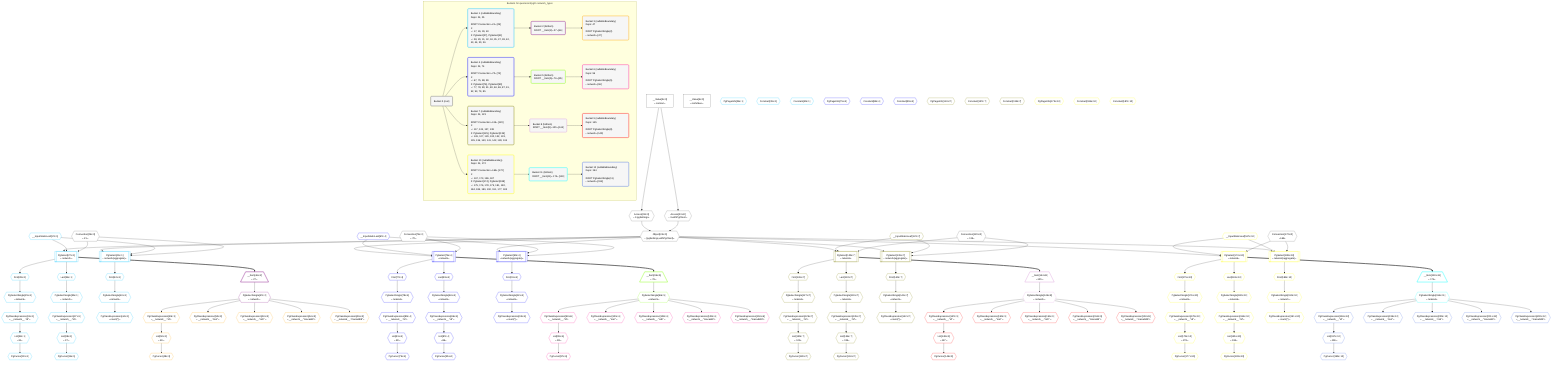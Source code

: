 %%{init: {'themeVariables': { 'fontSize': '12px'}}}%%
graph TD
    classDef path fill:#eee,stroke:#000,color:#000
    classDef plan fill:#fff,stroke-width:1px,color:#000
    classDef itemplan fill:#fff,stroke-width:2px,color:#000
    classDef unbatchedplan fill:#dff,stroke-width:1px,color:#000
    classDef sideeffectplan fill:#fcc,stroke-width:2px,color:#000
    classDef bucket fill:#f6f6f6,color:#000,stroke-width:2px,text-align:left


    %% define steps
    __Value3["__Value[3∈0]<br />ᐸcontextᐳ"]:::plan
    __Value5["__Value[5∈0]<br />ᐸrootValueᐳ"]:::plan
    __InputStaticLeaf17{{"__InputStaticLeaf[17∈1]"}}:::plan
    Access22{{"Access[22∈0]<br />ᐸ3.pgSettingsᐳ"}}:::plan
    Access23{{"Access[23∈0]<br />ᐸ3.withPgClientᐳ"}}:::plan
    Object24{{"Object[24∈0]<br />ᐸ{pgSettings,withPgClient}ᐳ"}}:::plan
    Connection25{{"Connection[25∈0]<br />ᐸ21ᐳ"}}:::plan
    PgPageInfo26{{"PgPageInfo[26∈1]"}}:::plan
    PgSelect27[["PgSelect[27∈1]<br />ᐸnetworkᐳ"]]:::plan
    First28{{"First[28∈1]"}}:::plan
    PgSelectSingle29{{"PgSelectSingle[29∈1]<br />ᐸnetworkᐳ"}}:::plan
    PgClassExpression31{{"PgClassExpression[31∈1]<br />ᐸ__network__.”id”ᐳ"}}:::plan
    List32{{"List[32∈1]<br />ᐸ31ᐳ"}}:::plan
    PgCursor30{{"PgCursor[30∈1]"}}:::plan
    Last34{{"Last[34∈1]"}}:::plan
    PgSelectSingle35{{"PgSelectSingle[35∈1]<br />ᐸnetworkᐳ"}}:::plan
    PgClassExpression37{{"PgClassExpression[37∈1]<br />ᐸ__network__.”id”ᐳ"}}:::plan
    List38{{"List[38∈1]<br />ᐸ37ᐳ"}}:::plan
    PgCursor36{{"PgCursor[36∈1]"}}:::plan
    Constant39{{"Constant[39∈1]"}}:::plan
    Constant40{{"Constant[40∈1]"}}:::plan
    PgSelect41[["PgSelect[41∈1]<br />ᐸnetwork(aggregate)ᐳ"]]:::plan
    First42{{"First[42∈1]"}}:::plan
    PgSelectSingle43{{"PgSelectSingle[43∈1]<br />ᐸnetworkᐳ"}}:::plan
    PgClassExpression44{{"PgClassExpression[44∈1]<br />ᐸcount(*)ᐳ"}}:::plan
    __Item46[/"__Item[46∈2]<br />ᐸ27ᐳ"\]:::itemplan
    PgSelectSingle47{{"PgSelectSingle[47∈2]<br />ᐸnetworkᐳ"}}:::plan
    PgClassExpression49{{"PgClassExpression[49∈3]<br />ᐸ__network__.”id”ᐳ"}}:::plan
    List50{{"List[50∈3]<br />ᐸ49ᐳ"}}:::plan
    PgCursor48{{"PgCursor[48∈3]"}}:::plan
    PgClassExpression52{{"PgClassExpression[52∈3]<br />ᐸ__network__.”inet”ᐳ"}}:::plan
    PgClassExpression53{{"PgClassExpression[53∈3]<br />ᐸ__network__.”cidr”ᐳ"}}:::plan
    PgClassExpression54{{"PgClassExpression[54∈3]<br />ᐸ__network__.”macaddr”ᐳ"}}:::plan
    PgClassExpression55{{"PgClassExpression[55∈3]<br />ᐸ__network__.”macaddr8”ᐳ"}}:::plan
    __InputStaticLeaf67{{"__InputStaticLeaf[67∈4]"}}:::plan
    Connection74{{"Connection[74∈0]<br />ᐸ70ᐳ"}}:::plan
    PgPageInfo75{{"PgPageInfo[75∈4]"}}:::plan
    PgSelect76[["PgSelect[76∈4]<br />ᐸnetworkᐳ"]]:::plan
    First77{{"First[77∈4]"}}:::plan
    PgSelectSingle78{{"PgSelectSingle[78∈4]<br />ᐸnetworkᐳ"}}:::plan
    PgClassExpression80{{"PgClassExpression[80∈4]<br />ᐸ__network__.”id”ᐳ"}}:::plan
    List81{{"List[81∈4]<br />ᐸ80ᐳ"}}:::plan
    PgCursor79{{"PgCursor[79∈4]"}}:::plan
    Last83{{"Last[83∈4]"}}:::plan
    PgSelectSingle84{{"PgSelectSingle[84∈4]<br />ᐸnetworkᐳ"}}:::plan
    PgClassExpression86{{"PgClassExpression[86∈4]<br />ᐸ__network__.”id”ᐳ"}}:::plan
    List87{{"List[87∈4]<br />ᐸ86ᐳ"}}:::plan
    PgCursor85{{"PgCursor[85∈4]"}}:::plan
    Constant88{{"Constant[88∈4]"}}:::plan
    Constant89{{"Constant[89∈4]"}}:::plan
    PgSelect90[["PgSelect[90∈4]<br />ᐸnetwork(aggregate)ᐳ"]]:::plan
    First91{{"First[91∈4]"}}:::plan
    PgSelectSingle92{{"PgSelectSingle[92∈4]<br />ᐸnetworkᐳ"}}:::plan
    PgClassExpression93{{"PgClassExpression[93∈4]<br />ᐸcount(*)ᐳ"}}:::plan
    __Item95[/"__Item[95∈5]<br />ᐸ76ᐳ"\]:::itemplan
    PgSelectSingle96{{"PgSelectSingle[96∈5]<br />ᐸnetworkᐳ"}}:::plan
    PgClassExpression98{{"PgClassExpression[98∈6]<br />ᐸ__network__.”id”ᐳ"}}:::plan
    List99{{"List[99∈6]<br />ᐸ98ᐳ"}}:::plan
    PgCursor97{{"PgCursor[97∈6]"}}:::plan
    PgClassExpression101{{"PgClassExpression[101∈6]<br />ᐸ__network__.”inet”ᐳ"}}:::plan
    PgClassExpression102{{"PgClassExpression[102∈6]<br />ᐸ__network__.”cidr”ᐳ"}}:::plan
    PgClassExpression103{{"PgClassExpression[103∈6]<br />ᐸ__network__.”macaddr”ᐳ"}}:::plan
    PgClassExpression104{{"PgClassExpression[104∈6]<br />ᐸ__network__.”macaddr8”ᐳ"}}:::plan
    __InputStaticLeaf117{{"__InputStaticLeaf[117∈7]"}}:::plan
    Connection123{{"Connection[123∈0]<br />ᐸ119ᐳ"}}:::plan
    PgPageInfo124{{"PgPageInfo[124∈7]"}}:::plan
    PgSelect125[["PgSelect[125∈7]<br />ᐸnetworkᐳ"]]:::plan
    First126{{"First[126∈7]"}}:::plan
    PgSelectSingle127{{"PgSelectSingle[127∈7]<br />ᐸnetworkᐳ"}}:::plan
    PgClassExpression129{{"PgClassExpression[129∈7]<br />ᐸ__network__.”id”ᐳ"}}:::plan
    List130{{"List[130∈7]<br />ᐸ129ᐳ"}}:::plan
    PgCursor128{{"PgCursor[128∈7]"}}:::plan
    Last132{{"Last[132∈7]"}}:::plan
    PgSelectSingle133{{"PgSelectSingle[133∈7]<br />ᐸnetworkᐳ"}}:::plan
    PgClassExpression135{{"PgClassExpression[135∈7]<br />ᐸ__network__.”id”ᐳ"}}:::plan
    List136{{"List[136∈7]<br />ᐸ135ᐳ"}}:::plan
    PgCursor134{{"PgCursor[134∈7]"}}:::plan
    Constant137{{"Constant[137∈7]"}}:::plan
    Constant138{{"Constant[138∈7]"}}:::plan
    PgSelect139[["PgSelect[139∈7]<br />ᐸnetwork(aggregate)ᐳ"]]:::plan
    First140{{"First[140∈7]"}}:::plan
    PgSelectSingle141{{"PgSelectSingle[141∈7]<br />ᐸnetworkᐳ"}}:::plan
    PgClassExpression142{{"PgClassExpression[142∈7]<br />ᐸcount(*)ᐳ"}}:::plan
    __Item144[/"__Item[144∈8]<br />ᐸ125ᐳ"\]:::itemplan
    PgSelectSingle145{{"PgSelectSingle[145∈8]<br />ᐸnetworkᐳ"}}:::plan
    PgClassExpression147{{"PgClassExpression[147∈9]<br />ᐸ__network__.”id”ᐳ"}}:::plan
    List148{{"List[148∈9]<br />ᐸ147ᐳ"}}:::plan
    PgCursor146{{"PgCursor[146∈9]"}}:::plan
    PgClassExpression150{{"PgClassExpression[150∈9]<br />ᐸ__network__.”inet”ᐳ"}}:::plan
    PgClassExpression151{{"PgClassExpression[151∈9]<br />ᐸ__network__.”cidr”ᐳ"}}:::plan
    PgClassExpression152{{"PgClassExpression[152∈9]<br />ᐸ__network__.”macaddr”ᐳ"}}:::plan
    PgClassExpression153{{"PgClassExpression[153∈9]<br />ᐸ__network__.”macaddr8”ᐳ"}}:::plan
    __InputStaticLeaf167{{"__InputStaticLeaf[167∈10]"}}:::plan
    Connection172{{"Connection[172∈0]<br />ᐸ168ᐳ"}}:::plan
    PgPageInfo173{{"PgPageInfo[173∈10]"}}:::plan
    PgSelect174[["PgSelect[174∈10]<br />ᐸnetworkᐳ"]]:::plan
    First175{{"First[175∈10]"}}:::plan
    PgSelectSingle176{{"PgSelectSingle[176∈10]<br />ᐸnetworkᐳ"}}:::plan
    PgClassExpression178{{"PgClassExpression[178∈10]<br />ᐸ__network__.”id”ᐳ"}}:::plan
    List179{{"List[179∈10]<br />ᐸ178ᐳ"}}:::plan
    PgCursor177{{"PgCursor[177∈10]"}}:::plan
    Last181{{"Last[181∈10]"}}:::plan
    PgSelectSingle182{{"PgSelectSingle[182∈10]<br />ᐸnetworkᐳ"}}:::plan
    PgClassExpression184{{"PgClassExpression[184∈10]<br />ᐸ__network__.”id”ᐳ"}}:::plan
    List185{{"List[185∈10]<br />ᐸ184ᐳ"}}:::plan
    PgCursor183{{"PgCursor[183∈10]"}}:::plan
    Constant186{{"Constant[186∈10]"}}:::plan
    Constant187{{"Constant[187∈10]"}}:::plan
    PgSelect188[["PgSelect[188∈10]<br />ᐸnetwork(aggregate)ᐳ"]]:::plan
    First189{{"First[189∈10]"}}:::plan
    PgSelectSingle190{{"PgSelectSingle[190∈10]<br />ᐸnetworkᐳ"}}:::plan
    PgClassExpression191{{"PgClassExpression[191∈10]<br />ᐸcount(*)ᐳ"}}:::plan
    __Item193[/"__Item[193∈11]<br />ᐸ174ᐳ"\]:::itemplan
    PgSelectSingle194{{"PgSelectSingle[194∈11]<br />ᐸnetworkᐳ"}}:::plan
    PgClassExpression196{{"PgClassExpression[196∈12]<br />ᐸ__network__.”id”ᐳ"}}:::plan
    List197{{"List[197∈12]<br />ᐸ196ᐳ"}}:::plan
    PgCursor195{{"PgCursor[195∈12]"}}:::plan
    PgClassExpression199{{"PgClassExpression[199∈12]<br />ᐸ__network__.”inet”ᐳ"}}:::plan
    PgClassExpression200{{"PgClassExpression[200∈12]<br />ᐸ__network__.”cidr”ᐳ"}}:::plan
    PgClassExpression201{{"PgClassExpression[201∈12]<br />ᐸ__network__.”macaddr”ᐳ"}}:::plan
    PgClassExpression202{{"PgClassExpression[202∈12]<br />ᐸ__network__.”macaddr8”ᐳ"}}:::plan

    %% plan dependencies
    __Value3 --> Access22
    __Value3 --> Access23
    Access22 & Access23 --> Object24
    Object24 & __InputStaticLeaf17 & Connection25 --> PgSelect27
    PgSelect27 --> First28
    First28 --> PgSelectSingle29
    PgSelectSingle29 --> PgClassExpression31
    PgClassExpression31 --> List32
    List32 --> PgCursor30
    PgSelect27 --> Last34
    Last34 --> PgSelectSingle35
    PgSelectSingle35 --> PgClassExpression37
    PgClassExpression37 --> List38
    List38 --> PgCursor36
    Object24 & __InputStaticLeaf17 & Connection25 --> PgSelect41
    PgSelect41 --> First42
    First42 --> PgSelectSingle43
    PgSelectSingle43 --> PgClassExpression44
    PgSelect27 ==> __Item46
    __Item46 --> PgSelectSingle47
    PgSelectSingle47 --> PgClassExpression49
    PgClassExpression49 --> List50
    List50 --> PgCursor48
    PgSelectSingle47 --> PgClassExpression52
    PgSelectSingle47 --> PgClassExpression53
    PgSelectSingle47 --> PgClassExpression54
    PgSelectSingle47 --> PgClassExpression55
    Object24 & __InputStaticLeaf67 & Connection74 --> PgSelect76
    PgSelect76 --> First77
    First77 --> PgSelectSingle78
    PgSelectSingle78 --> PgClassExpression80
    PgClassExpression80 --> List81
    List81 --> PgCursor79
    PgSelect76 --> Last83
    Last83 --> PgSelectSingle84
    PgSelectSingle84 --> PgClassExpression86
    PgClassExpression86 --> List87
    List87 --> PgCursor85
    Object24 & __InputStaticLeaf67 & Connection74 --> PgSelect90
    PgSelect90 --> First91
    First91 --> PgSelectSingle92
    PgSelectSingle92 --> PgClassExpression93
    PgSelect76 ==> __Item95
    __Item95 --> PgSelectSingle96
    PgSelectSingle96 --> PgClassExpression98
    PgClassExpression98 --> List99
    List99 --> PgCursor97
    PgSelectSingle96 --> PgClassExpression101
    PgSelectSingle96 --> PgClassExpression102
    PgSelectSingle96 --> PgClassExpression103
    PgSelectSingle96 --> PgClassExpression104
    Object24 & __InputStaticLeaf117 & Connection123 --> PgSelect125
    PgSelect125 --> First126
    First126 --> PgSelectSingle127
    PgSelectSingle127 --> PgClassExpression129
    PgClassExpression129 --> List130
    List130 --> PgCursor128
    PgSelect125 --> Last132
    Last132 --> PgSelectSingle133
    PgSelectSingle133 --> PgClassExpression135
    PgClassExpression135 --> List136
    List136 --> PgCursor134
    Object24 & __InputStaticLeaf117 & Connection123 --> PgSelect139
    PgSelect139 --> First140
    First140 --> PgSelectSingle141
    PgSelectSingle141 --> PgClassExpression142
    PgSelect125 ==> __Item144
    __Item144 --> PgSelectSingle145
    PgSelectSingle145 --> PgClassExpression147
    PgClassExpression147 --> List148
    List148 --> PgCursor146
    PgSelectSingle145 --> PgClassExpression150
    PgSelectSingle145 --> PgClassExpression151
    PgSelectSingle145 --> PgClassExpression152
    PgSelectSingle145 --> PgClassExpression153
    Object24 & __InputStaticLeaf167 & Connection172 --> PgSelect174
    PgSelect174 --> First175
    First175 --> PgSelectSingle176
    PgSelectSingle176 --> PgClassExpression178
    PgClassExpression178 --> List179
    List179 --> PgCursor177
    PgSelect174 --> Last181
    Last181 --> PgSelectSingle182
    PgSelectSingle182 --> PgClassExpression184
    PgClassExpression184 --> List185
    List185 --> PgCursor183
    Object24 & __InputStaticLeaf167 & Connection172 --> PgSelect188
    PgSelect188 --> First189
    First189 --> PgSelectSingle190
    PgSelectSingle190 --> PgClassExpression191
    PgSelect174 ==> __Item193
    __Item193 --> PgSelectSingle194
    PgSelectSingle194 --> PgClassExpression196
    PgClassExpression196 --> List197
    List197 --> PgCursor195
    PgSelectSingle194 --> PgClassExpression199
    PgSelectSingle194 --> PgClassExpression200
    PgSelectSingle194 --> PgClassExpression201
    PgSelectSingle194 --> PgClassExpression202

    subgraph "Buckets for queries/v4/pg11.network_types"
    Bucket0("Bucket 0 (root)"):::bucket
    classDef bucket0 stroke:#696969
    class Bucket0,__Value3,__Value5,Access22,Access23,Object24,Connection25,Connection74,Connection123,Connection172 bucket0
    Bucket1("Bucket 1 (nullableBoundary)<br />Deps: 24, 25<br /><br />ROOT Connectionᐸ21ᐳ[25]<br />1: <br />ᐳ: 17, 26, 39, 40<br />2: PgSelect[27], PgSelect[41]<br />ᐳ: 28, 29, 31, 32, 34, 35, 37, 38, 42, 43, 44, 30, 36"):::bucket
    classDef bucket1 stroke:#00bfff
    class Bucket1,__InputStaticLeaf17,PgPageInfo26,PgSelect27,First28,PgSelectSingle29,PgCursor30,PgClassExpression31,List32,Last34,PgSelectSingle35,PgCursor36,PgClassExpression37,List38,Constant39,Constant40,PgSelect41,First42,PgSelectSingle43,PgClassExpression44 bucket1
    Bucket2("Bucket 2 (listItem)<br />ROOT __Item{2}ᐸ27ᐳ[46]"):::bucket
    classDef bucket2 stroke:#7f007f
    class Bucket2,__Item46,PgSelectSingle47 bucket2
    Bucket3("Bucket 3 (nullableBoundary)<br />Deps: 47<br /><br />ROOT PgSelectSingle{2}ᐸnetworkᐳ[47]"):::bucket
    classDef bucket3 stroke:#ffa500
    class Bucket3,PgCursor48,PgClassExpression49,List50,PgClassExpression52,PgClassExpression53,PgClassExpression54,PgClassExpression55 bucket3
    Bucket4("Bucket 4 (nullableBoundary)<br />Deps: 24, 74<br /><br />ROOT Connectionᐸ70ᐳ[74]<br />1: <br />ᐳ: 67, 75, 88, 89<br />2: PgSelect[76], PgSelect[90]<br />ᐳ: 77, 78, 80, 81, 83, 84, 86, 87, 91, 92, 93, 79, 85"):::bucket
    classDef bucket4 stroke:#0000ff
    class Bucket4,__InputStaticLeaf67,PgPageInfo75,PgSelect76,First77,PgSelectSingle78,PgCursor79,PgClassExpression80,List81,Last83,PgSelectSingle84,PgCursor85,PgClassExpression86,List87,Constant88,Constant89,PgSelect90,First91,PgSelectSingle92,PgClassExpression93 bucket4
    Bucket5("Bucket 5 (listItem)<br />ROOT __Item{5}ᐸ76ᐳ[95]"):::bucket
    classDef bucket5 stroke:#7fff00
    class Bucket5,__Item95,PgSelectSingle96 bucket5
    Bucket6("Bucket 6 (nullableBoundary)<br />Deps: 96<br /><br />ROOT PgSelectSingle{5}ᐸnetworkᐳ[96]"):::bucket
    classDef bucket6 stroke:#ff1493
    class Bucket6,PgCursor97,PgClassExpression98,List99,PgClassExpression101,PgClassExpression102,PgClassExpression103,PgClassExpression104 bucket6
    Bucket7("Bucket 7 (nullableBoundary)<br />Deps: 24, 123<br /><br />ROOT Connectionᐸ119ᐳ[123]<br />1: <br />ᐳ: 117, 124, 137, 138<br />2: PgSelect[125], PgSelect[139]<br />ᐳ: 126, 127, 129, 130, 132, 133, 135, 136, 140, 141, 142, 128, 134"):::bucket
    classDef bucket7 stroke:#808000
    class Bucket7,__InputStaticLeaf117,PgPageInfo124,PgSelect125,First126,PgSelectSingle127,PgCursor128,PgClassExpression129,List130,Last132,PgSelectSingle133,PgCursor134,PgClassExpression135,List136,Constant137,Constant138,PgSelect139,First140,PgSelectSingle141,PgClassExpression142 bucket7
    Bucket8("Bucket 8 (listItem)<br />ROOT __Item{8}ᐸ125ᐳ[144]"):::bucket
    classDef bucket8 stroke:#dda0dd
    class Bucket8,__Item144,PgSelectSingle145 bucket8
    Bucket9("Bucket 9 (nullableBoundary)<br />Deps: 145<br /><br />ROOT PgSelectSingle{8}ᐸnetworkᐳ[145]"):::bucket
    classDef bucket9 stroke:#ff0000
    class Bucket9,PgCursor146,PgClassExpression147,List148,PgClassExpression150,PgClassExpression151,PgClassExpression152,PgClassExpression153 bucket9
    Bucket10("Bucket 10 (nullableBoundary)<br />Deps: 24, 172<br /><br />ROOT Connectionᐸ168ᐳ[172]<br />1: <br />ᐳ: 167, 173, 186, 187<br />2: PgSelect[174], PgSelect[188]<br />ᐳ: 175, 176, 178, 179, 181, 182, 184, 185, 189, 190, 191, 177, 183"):::bucket
    classDef bucket10 stroke:#ffff00
    class Bucket10,__InputStaticLeaf167,PgPageInfo173,PgSelect174,First175,PgSelectSingle176,PgCursor177,PgClassExpression178,List179,Last181,PgSelectSingle182,PgCursor183,PgClassExpression184,List185,Constant186,Constant187,PgSelect188,First189,PgSelectSingle190,PgClassExpression191 bucket10
    Bucket11("Bucket 11 (listItem)<br />ROOT __Item{11}ᐸ174ᐳ[193]"):::bucket
    classDef bucket11 stroke:#00ffff
    class Bucket11,__Item193,PgSelectSingle194 bucket11
    Bucket12("Bucket 12 (nullableBoundary)<br />Deps: 194<br /><br />ROOT PgSelectSingle{11}ᐸnetworkᐳ[194]"):::bucket
    classDef bucket12 stroke:#4169e1
    class Bucket12,PgCursor195,PgClassExpression196,List197,PgClassExpression199,PgClassExpression200,PgClassExpression201,PgClassExpression202 bucket12
    Bucket0 --> Bucket1 & Bucket4 & Bucket7 & Bucket10
    Bucket1 --> Bucket2
    Bucket2 --> Bucket3
    Bucket4 --> Bucket5
    Bucket5 --> Bucket6
    Bucket7 --> Bucket8
    Bucket8 --> Bucket9
    Bucket10 --> Bucket11
    Bucket11 --> Bucket12
    end